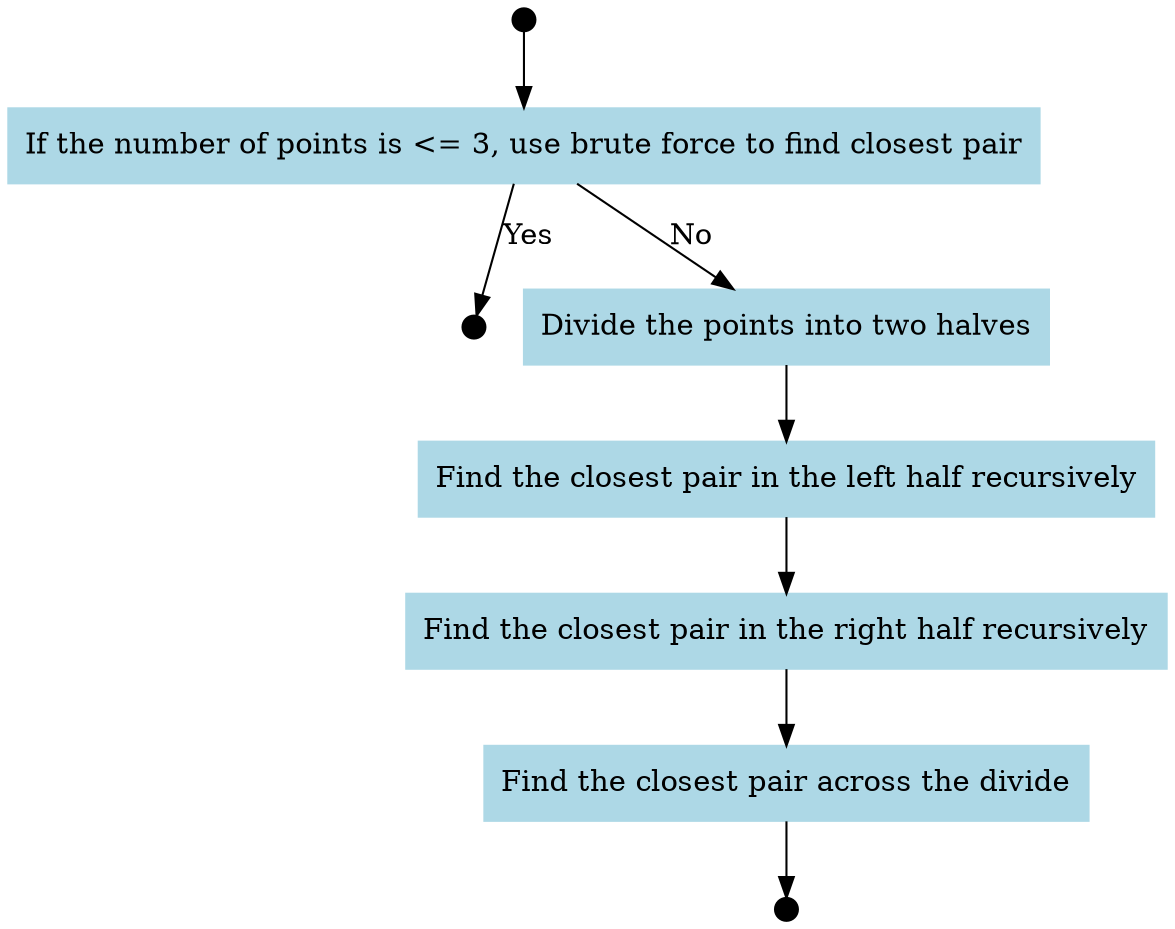 digraph ClosestPair {
    node [shape=box, style="filled", color=lightblue];

    Start -> "If the number of points is <= 3, use brute force to find closest pair";
    "If the number of points is <= 3, use brute force to find closest pair" -> "Return closest pair distance" [label="Yes"];
    "If the number of points is <= 3, use brute force to find closest pair" -> "Divide the points into two halves" [label="No"];
    "Divide the points into two halves" -> "Find the closest pair in the left half recursively";
    "Find the closest pair in the left half recursively" -> "Find the closest pair in the right half recursively";
    "Find the closest pair in the right half recursively" -> "Find the closest pair across the divide";
    "Find the closest pair across the divide" -> "Return the minimum distance of the three pairs";

    Start [shape=circle, label="", width=.15, style=filled, color=black];
    "Return closest pair distance" [shape=circle, label="", width=.15, style=filled, color=black];
    "Return the minimum distance of the three pairs" [shape=circle, label="", width=.15, style=filled, color=black];
}

